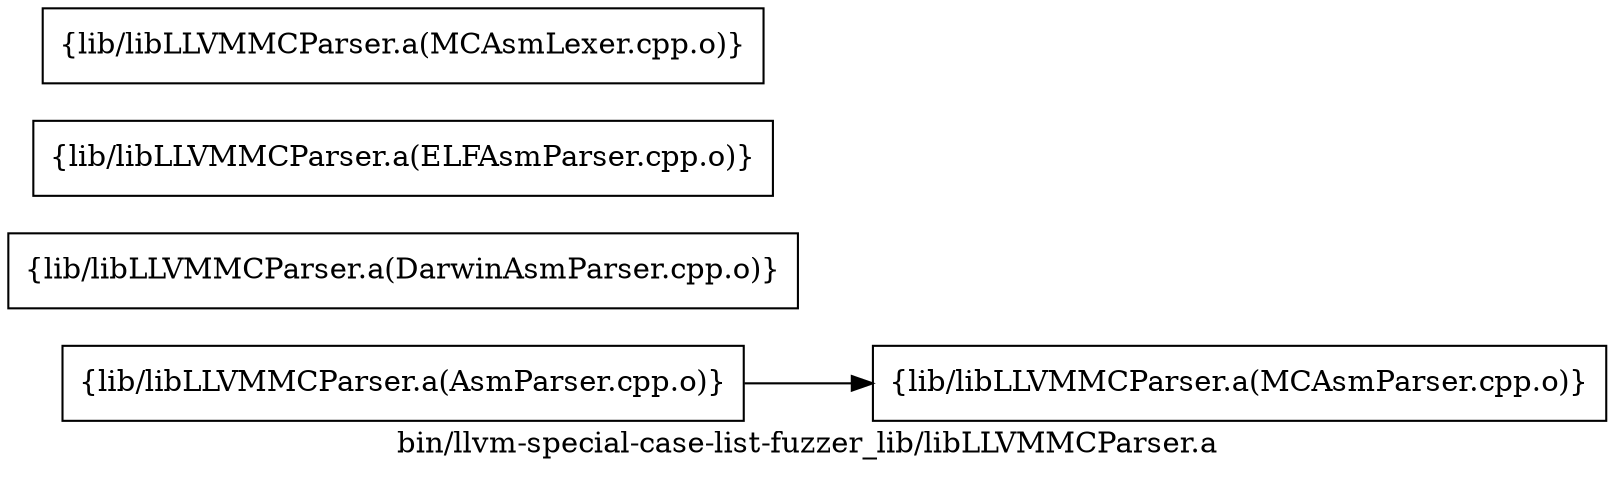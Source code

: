 digraph "bin/llvm-special-case-list-fuzzer_lib/libLLVMMCParser.a" {
	label="bin/llvm-special-case-list-fuzzer_lib/libLLVMMCParser.a";
	rankdir=LR;
	{ rank=same; Node0x5609a63ed378;  }

	Node0x5609a63ed378 [shape=record,shape=box,group=0,label="{lib/libLLVMMCParser.a(AsmParser.cpp.o)}"];
	Node0x5609a63ed378 -> Node0x5609a63e4b88;
	Node0x5609a63e4b88 [shape=record,shape=box,group=0,label="{lib/libLLVMMCParser.a(MCAsmParser.cpp.o)}"];
	Node0x5609a63ebde8 [shape=record,shape=box,group=0,label="{lib/libLLVMMCParser.a(DarwinAsmParser.cpp.o)}"];
	Node0x5609a63eb258 [shape=record,shape=box,group=0,label="{lib/libLLVMMCParser.a(ELFAsmParser.cpp.o)}"];
	Node0x5609a63e53f8 [shape=record,shape=box,group=0,label="{lib/libLLVMMCParser.a(MCAsmLexer.cpp.o)}"];
}
